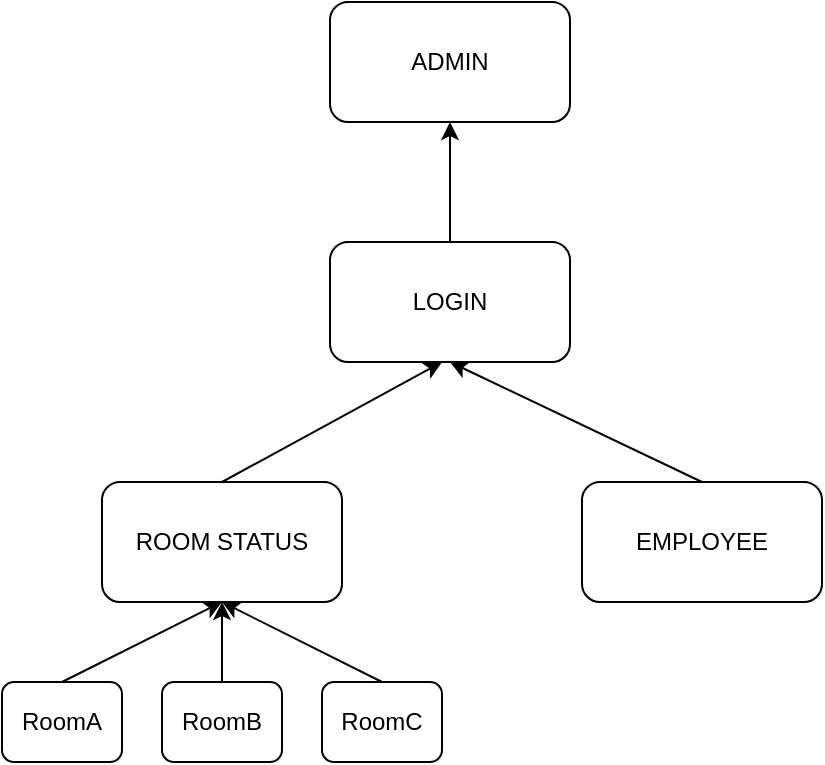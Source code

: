 <mxfile version="18.0.1" type="browser"><diagram id="QXBhr8a5BqnsC1F1amAh" name="Page-1"><mxGraphModel dx="946" dy="614" grid="1" gridSize="10" guides="1" tooltips="1" connect="1" arrows="1" fold="1" page="1" pageScale="1" pageWidth="827" pageHeight="1169" math="0" shadow="0"><root><mxCell id="0"/><mxCell id="1" parent="0"/><mxCell id="pfhwV5T2PnSlirKcaxjd-4" style="edgeStyle=orthogonalEdgeStyle;rounded=0;orthogonalLoop=1;jettySize=auto;html=1;entryX=0.5;entryY=1;entryDx=0;entryDy=0;exitX=0.5;exitY=0;exitDx=0;exitDy=0;" parent="1" source="pfhwV5T2PnSlirKcaxjd-2" target="pfhwV5T2PnSlirKcaxjd-1" edge="1"><mxGeometry relative="1" as="geometry"><mxPoint x="470" y="150" as="sourcePoint"/></mxGeometry></mxCell><mxCell id="pfhwV5T2PnSlirKcaxjd-1" value="ADMIN" style="rounded=1;whiteSpace=wrap;html=1;" parent="1" vertex="1"><mxGeometry x="354" y="60" width="120" height="60" as="geometry"/></mxCell><mxCell id="pfhwV5T2PnSlirKcaxjd-2" value="LOGIN" style="rounded=1;whiteSpace=wrap;html=1;" parent="1" vertex="1"><mxGeometry x="354" y="180" width="120" height="60" as="geometry"/></mxCell><mxCell id="pfhwV5T2PnSlirKcaxjd-5" value="ROOM STATUS" style="rounded=1;whiteSpace=wrap;html=1;" parent="1" vertex="1"><mxGeometry x="240" y="300" width="120" height="60" as="geometry"/></mxCell><mxCell id="pfhwV5T2PnSlirKcaxjd-9" value="EMPLOYEE" style="rounded=1;whiteSpace=wrap;html=1;" parent="1" vertex="1"><mxGeometry x="480" y="300" width="120" height="60" as="geometry"/></mxCell><mxCell id="oH3IyYR8_ksxhEX9wUiy-3" value="" style="endArrow=classic;html=1;rounded=0;exitX=0.5;exitY=0;exitDx=0;exitDy=0;" parent="1" source="pfhwV5T2PnSlirKcaxjd-5" edge="1"><mxGeometry width="50" height="50" relative="1" as="geometry"><mxPoint x="180" y="280" as="sourcePoint"/><mxPoint x="410" y="240" as="targetPoint"/><Array as="points"/></mxGeometry></mxCell><mxCell id="oH3IyYR8_ksxhEX9wUiy-4" value="" style="endArrow=classic;html=1;rounded=0;entryX=0.5;entryY=1;entryDx=0;entryDy=0;exitX=0.5;exitY=0;exitDx=0;exitDy=0;" parent="1" source="pfhwV5T2PnSlirKcaxjd-9" target="pfhwV5T2PnSlirKcaxjd-2" edge="1"><mxGeometry width="50" height="50" relative="1" as="geometry"><mxPoint x="520" y="310" as="sourcePoint"/><mxPoint x="570" y="260" as="targetPoint"/></mxGeometry></mxCell><mxCell id="oH3IyYR8_ksxhEX9wUiy-5" value="RoomA" style="rounded=1;whiteSpace=wrap;html=1;" parent="1" vertex="1"><mxGeometry x="190" y="400" width="60" height="40" as="geometry"/></mxCell><mxCell id="oH3IyYR8_ksxhEX9wUiy-6" value="RoomB" style="rounded=1;whiteSpace=wrap;html=1;" parent="1" vertex="1"><mxGeometry x="270" y="400" width="60" height="40" as="geometry"/></mxCell><mxCell id="oH3IyYR8_ksxhEX9wUiy-7" value="RoomC" style="rounded=1;whiteSpace=wrap;html=1;" parent="1" vertex="1"><mxGeometry x="350" y="400" width="60" height="40" as="geometry"/></mxCell><mxCell id="oH3IyYR8_ksxhEX9wUiy-9" value="" style="endArrow=classic;html=1;rounded=0;exitX=0.5;exitY=0;exitDx=0;exitDy=0;entryX=0.5;entryY=1;entryDx=0;entryDy=0;" parent="1" source="oH3IyYR8_ksxhEX9wUiy-5" target="pfhwV5T2PnSlirKcaxjd-5" edge="1"><mxGeometry width="50" height="50" relative="1" as="geometry"><mxPoint x="210" y="410" as="sourcePoint"/><mxPoint x="260" y="360" as="targetPoint"/></mxGeometry></mxCell><mxCell id="oH3IyYR8_ksxhEX9wUiy-10" value="" style="endArrow=classic;html=1;rounded=0;exitX=0.5;exitY=0;exitDx=0;exitDy=0;" parent="1" source="oH3IyYR8_ksxhEX9wUiy-6" edge="1"><mxGeometry width="50" height="50" relative="1" as="geometry"><mxPoint x="280" y="410" as="sourcePoint"/><mxPoint x="300" y="360" as="targetPoint"/></mxGeometry></mxCell><mxCell id="oH3IyYR8_ksxhEX9wUiy-11" value="" style="endArrow=classic;html=1;rounded=0;exitX=0.5;exitY=0;exitDx=0;exitDy=0;" parent="1" source="oH3IyYR8_ksxhEX9wUiy-7" edge="1"><mxGeometry width="50" height="50" relative="1" as="geometry"><mxPoint x="320" y="410" as="sourcePoint"/><mxPoint x="300" y="360" as="targetPoint"/></mxGeometry></mxCell></root></mxGraphModel></diagram></mxfile>